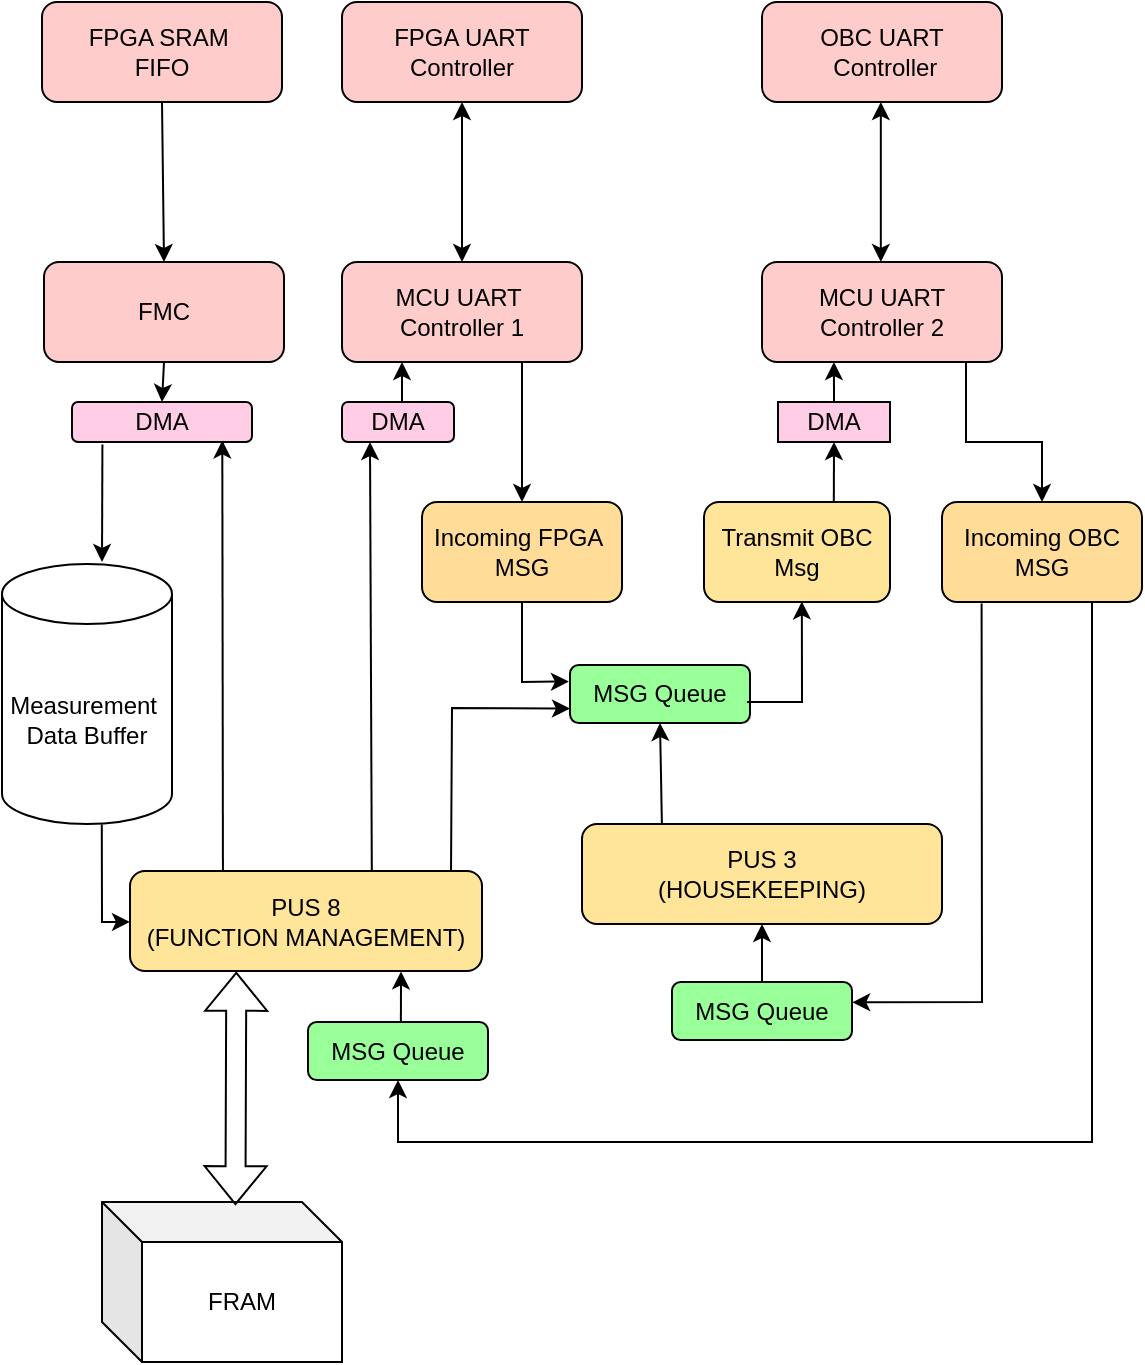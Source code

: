<mxfile version="26.1.0">
  <diagram name="Pagină-1" id="ddQv_wzsTZBWzUbWPsOU">
    <mxGraphModel dx="2120" dy="953" grid="1" gridSize="10" guides="1" tooltips="1" connect="1" arrows="1" fold="1" page="1" pageScale="1" pageWidth="827" pageHeight="1169" math="0" shadow="0">
      <root>
        <mxCell id="0" />
        <mxCell id="1" parent="0" />
        <mxCell id="Oofgd8KAAimV3NUf_qpA-2" value="Incoming OBC&#xa;MSG" style="rounded=1;whiteSpace=wrap;fillColor=#FFDD99;" parent="1" vertex="1">
          <mxGeometry x="510" y="350" width="100" height="50" as="geometry" />
        </mxCell>
        <mxCell id="Oofgd8KAAimV3NUf_qpA-3" value="PUS 8&#xa;(FUNCTION MANAGEMENT)" style="rounded=1;whiteSpace=wrap;fillColor=#FFE599;" parent="1" vertex="1">
          <mxGeometry x="104" y="534.5" width="176" height="50" as="geometry" />
        </mxCell>
        <mxCell id="Oofgd8KAAimV3NUf_qpA-4" value="PUS 3&#xa;(HOUSEKEEPING)" style="rounded=1;whiteSpace=wrap;fillColor=#FFE599;" parent="1" vertex="1">
          <mxGeometry x="330" y="511" width="180" height="50" as="geometry" />
        </mxCell>
        <mxCell id="Oofgd8KAAimV3NUf_qpA-5" value="Transmit OBC&#xa;Msg" style="rounded=1;whiteSpace=wrap;fillColor=#FFE599;" parent="1" vertex="1">
          <mxGeometry x="391" y="350" width="93" height="50" as="geometry" />
        </mxCell>
        <mxCell id="Oofgd8KAAimV3NUf_qpA-11" value="OBC UART&#xa; Controller" style="rounded=1;whiteSpace=wrap;fillColor=#FFCCCC;" parent="1" vertex="1">
          <mxGeometry x="420" y="100" width="120" height="50" as="geometry" />
        </mxCell>
        <mxCell id="Oofgd8KAAimV3NUf_qpA-13" value="FPGA UART Controller" style="rounded=1;whiteSpace=wrap;fillColor=#FFCCCC;" parent="1" vertex="1">
          <mxGeometry x="210" y="100" width="120" height="50" as="geometry" />
        </mxCell>
        <mxCell id="Oofgd8KAAimV3NUf_qpA-15" value="MCU UART&#xa;Controller 2" style="rounded=1;whiteSpace=wrap;fillColor=#FFCCCC;" parent="1" vertex="1">
          <mxGeometry x="420" y="230" width="120" height="50" as="geometry" />
        </mxCell>
        <mxCell id="Oofgd8KAAimV3NUf_qpA-29" value="" style="endArrow=classic;html=1;rounded=0;entryX=1.001;entryY=0.35;entryDx=0;entryDy=0;exitX=0.198;exitY=1.016;exitDx=0;exitDy=0;entryPerimeter=0;exitPerimeter=0;" parent="1" source="Oofgd8KAAimV3NUf_qpA-2" target="Y2emWDWQEBasdr7QZTMM-36" edge="1">
          <mxGeometry width="50" height="50" relative="1" as="geometry">
            <mxPoint x="330" y="400" as="sourcePoint" />
            <mxPoint x="574.0" y="511.0" as="targetPoint" />
            <Array as="points">
              <mxPoint x="530" y="600" />
            </Array>
          </mxGeometry>
        </mxCell>
        <mxCell id="uqsOZBm66acdyXTOZB4C-2" value="MCU UART &#xa;Controller 1" style="rounded=1;whiteSpace=wrap;fillColor=#FFCCCC;" parent="1" vertex="1">
          <mxGeometry x="210" y="230" width="120" height="50" as="geometry" />
        </mxCell>
        <mxCell id="uqsOZBm66acdyXTOZB4C-3" value="" style="endArrow=classic;html=1;rounded=0;entryX=0.25;entryY=1;entryDx=0;entryDy=0;exitX=0.687;exitY=-0.001;exitDx=0;exitDy=0;exitPerimeter=0;" parent="1" target="Y2emWDWQEBasdr7QZTMM-10" edge="1" source="Oofgd8KAAimV3NUf_qpA-3">
          <mxGeometry width="50" height="50" relative="1" as="geometry">
            <mxPoint x="270" y="560" as="sourcePoint" />
            <mxPoint x="270" y="370" as="targetPoint" />
          </mxGeometry>
        </mxCell>
        <mxCell id="uqsOZBm66acdyXTOZB4C-6" value="FRAM" style="shape=cube;whiteSpace=wrap;html=1;boundedLbl=1;backgroundOutline=1;darkOpacity=0.05;darkOpacity2=0.1;" parent="1" vertex="1">
          <mxGeometry x="90" y="700" width="120" height="80" as="geometry" />
        </mxCell>
        <mxCell id="uqsOZBm66acdyXTOZB4C-7" value="" style="shape=flexArrow;endArrow=classic;startArrow=classic;html=1;rounded=0;entryX=0.302;entryY=1.008;entryDx=0;entryDy=0;entryPerimeter=0;exitX=0.556;exitY=0.02;exitDx=0;exitDy=0;exitPerimeter=0;" parent="1" target="Oofgd8KAAimV3NUf_qpA-3" edge="1" source="uqsOZBm66acdyXTOZB4C-6">
          <mxGeometry width="100" height="100" relative="1" as="geometry">
            <mxPoint x="163.5" y="830" as="sourcePoint" />
            <mxPoint x="163.5" y="710" as="targetPoint" />
          </mxGeometry>
        </mxCell>
        <mxCell id="uqsOZBm66acdyXTOZB4C-10" value="Incoming FPGA &#xa;MSG" style="rounded=1;whiteSpace=wrap;fillColor=#FFDD99;" parent="1" vertex="1">
          <mxGeometry x="250" y="350" width="100" height="50" as="geometry" />
        </mxCell>
        <mxCell id="Y2emWDWQEBasdr7QZTMM-3" value="FMC" style="rounded=1;whiteSpace=wrap;fillColor=#FFCCCC;" vertex="1" parent="1">
          <mxGeometry x="61" y="230" width="120" height="50" as="geometry" />
        </mxCell>
        <mxCell id="Y2emWDWQEBasdr7QZTMM-4" value="FPGA SRAM &#xa;FIFO" style="rounded=1;whiteSpace=wrap;fillColor=#FFCCCC;" vertex="1" parent="1">
          <mxGeometry x="60" y="100" width="120" height="50" as="geometry" />
        </mxCell>
        <mxCell id="Y2emWDWQEBasdr7QZTMM-5" value="" style="endArrow=classic;html=1;rounded=0;exitX=0.5;exitY=1;exitDx=0;exitDy=0;entryX=0.5;entryY=0;entryDx=0;entryDy=0;" edge="1" parent="1" source="Y2emWDWQEBasdr7QZTMM-4" target="Y2emWDWQEBasdr7QZTMM-3">
          <mxGeometry width="50" height="50" relative="1" as="geometry">
            <mxPoint x="230" y="420" as="sourcePoint" />
            <mxPoint x="280" y="370" as="targetPoint" />
          </mxGeometry>
        </mxCell>
        <mxCell id="Y2emWDWQEBasdr7QZTMM-9" value="Measurement&amp;nbsp;&lt;div&gt;Data Buffer&lt;/div&gt;" style="shape=cylinder3;whiteSpace=wrap;html=1;boundedLbl=1;backgroundOutline=1;size=15;" vertex="1" parent="1">
          <mxGeometry x="40" y="381" width="85" height="130" as="geometry" />
        </mxCell>
        <mxCell id="Y2emWDWQEBasdr7QZTMM-10" value="DMA" style="rounded=1;whiteSpace=wrap;html=1;fillColor=light-dark(#FFCCE6,var(--ge-dark-color, #121212));" vertex="1" parent="1">
          <mxGeometry x="210" y="300" width="56" height="20" as="geometry" />
        </mxCell>
        <mxCell id="Y2emWDWQEBasdr7QZTMM-12" value="DMA" style="rounded=1;whiteSpace=wrap;html=1;fillColor=light-dark(#FFCCE6,var(--ge-dark-color, #121212));" vertex="1" parent="1">
          <mxGeometry x="75" y="300" width="90" height="20" as="geometry" />
        </mxCell>
        <mxCell id="Y2emWDWQEBasdr7QZTMM-15" value="" style="endArrow=classic;html=1;rounded=0;exitX=0.264;exitY=-0.001;exitDx=0;exitDy=0;entryX=0.835;entryY=0.961;entryDx=0;entryDy=0;entryPerimeter=0;exitPerimeter=0;" edge="1" parent="1" source="Oofgd8KAAimV3NUf_qpA-3" target="Y2emWDWQEBasdr7QZTMM-12">
          <mxGeometry width="50" height="50" relative="1" as="geometry">
            <mxPoint x="230" y="540" as="sourcePoint" />
            <mxPoint x="280" y="490" as="targetPoint" />
          </mxGeometry>
        </mxCell>
        <mxCell id="Y2emWDWQEBasdr7QZTMM-16" value="" style="endArrow=classic;html=1;rounded=0;exitX=0.169;exitY=1.062;exitDx=0;exitDy=0;exitPerimeter=0;" edge="1" parent="1" source="Y2emWDWQEBasdr7QZTMM-12">
          <mxGeometry width="50" height="50" relative="1" as="geometry">
            <mxPoint x="170" y="320" as="sourcePoint" />
            <mxPoint x="90" y="380" as="targetPoint" />
          </mxGeometry>
        </mxCell>
        <mxCell id="Y2emWDWQEBasdr7QZTMM-17" value="" style="endArrow=classic;html=1;rounded=0;exitX=0.587;exitY=1.002;exitDx=0;exitDy=0;exitPerimeter=0;entryX=0;entryY=0.509;entryDx=0;entryDy=0;entryPerimeter=0;" edge="1" parent="1" source="Y2emWDWQEBasdr7QZTMM-9" target="Oofgd8KAAimV3NUf_qpA-3">
          <mxGeometry width="50" height="50" relative="1" as="geometry">
            <mxPoint x="180" y="500" as="sourcePoint" />
            <mxPoint x="230" y="450" as="targetPoint" />
            <Array as="points">
              <mxPoint x="90" y="560" />
            </Array>
          </mxGeometry>
        </mxCell>
        <mxCell id="Y2emWDWQEBasdr7QZTMM-18" value="" style="endArrow=classic;startArrow=classic;html=1;rounded=0;entryX=0.5;entryY=1;entryDx=0;entryDy=0;exitX=0.5;exitY=0;exitDx=0;exitDy=0;" edge="1" parent="1" source="uqsOZBm66acdyXTOZB4C-2" target="Oofgd8KAAimV3NUf_qpA-13">
          <mxGeometry width="50" height="50" relative="1" as="geometry">
            <mxPoint x="110" y="480" as="sourcePoint" />
            <mxPoint x="160" y="430" as="targetPoint" />
          </mxGeometry>
        </mxCell>
        <mxCell id="Y2emWDWQEBasdr7QZTMM-20" value="" style="endArrow=classic;html=1;rounded=0;exitX=0.5;exitY=1;exitDx=0;exitDy=0;entryX=0.5;entryY=0;entryDx=0;entryDy=0;" edge="1" parent="1" source="Y2emWDWQEBasdr7QZTMM-3" target="Y2emWDWQEBasdr7QZTMM-12">
          <mxGeometry width="50" height="50" relative="1" as="geometry">
            <mxPoint x="110" y="480" as="sourcePoint" />
            <mxPoint x="160" y="430" as="targetPoint" />
          </mxGeometry>
        </mxCell>
        <mxCell id="Y2emWDWQEBasdr7QZTMM-21" value="" style="endArrow=classic;html=1;rounded=0;entryX=0.25;entryY=1;entryDx=0;entryDy=0;" edge="1" parent="1" target="uqsOZBm66acdyXTOZB4C-2">
          <mxGeometry width="50" height="50" relative="1" as="geometry">
            <mxPoint x="240" y="300" as="sourcePoint" />
            <mxPoint x="280" y="260" as="targetPoint" />
          </mxGeometry>
        </mxCell>
        <mxCell id="Y2emWDWQEBasdr7QZTMM-22" value="" style="endArrow=classic;startArrow=classic;html=1;rounded=0;entryX=0.5;entryY=1;entryDx=0;entryDy=0;exitX=0.5;exitY=0;exitDx=0;exitDy=0;" edge="1" parent="1">
          <mxGeometry width="50" height="50" relative="1" as="geometry">
            <mxPoint x="479.41" y="230" as="sourcePoint" />
            <mxPoint x="479.41" y="150" as="targetPoint" />
          </mxGeometry>
        </mxCell>
        <mxCell id="Y2emWDWQEBasdr7QZTMM-23" value="" style="endArrow=classic;html=1;rounded=0;exitX=0.75;exitY=1;exitDx=0;exitDy=0;" edge="1" parent="1" source="uqsOZBm66acdyXTOZB4C-2">
          <mxGeometry width="50" height="50" relative="1" as="geometry">
            <mxPoint x="270" y="510" as="sourcePoint" />
            <mxPoint x="300" y="350" as="targetPoint" />
          </mxGeometry>
        </mxCell>
        <mxCell id="Y2emWDWQEBasdr7QZTMM-24" value="DMA" style="rounded=1;whiteSpace=wrap;html=1;fillColor=light-dark(#FFCCE6,var(--ge-dark-color, #121212));arcSize=0;" vertex="1" parent="1">
          <mxGeometry x="428" y="300" width="56" height="20" as="geometry" />
        </mxCell>
        <mxCell id="Y2emWDWQEBasdr7QZTMM-30" value="" style="endArrow=classic;html=1;rounded=0;exitX=0.698;exitY=0.007;exitDx=0;exitDy=0;entryX=0.5;entryY=1;entryDx=0;entryDy=0;exitPerimeter=0;" edge="1" parent="1" source="Oofgd8KAAimV3NUf_qpA-5" target="Y2emWDWQEBasdr7QZTMM-24">
          <mxGeometry width="50" height="50" relative="1" as="geometry">
            <mxPoint x="380" y="450" as="sourcePoint" />
            <mxPoint x="430" y="400" as="targetPoint" />
          </mxGeometry>
        </mxCell>
        <mxCell id="Y2emWDWQEBasdr7QZTMM-31" value="" style="endArrow=classic;html=1;rounded=0;exitX=0.394;exitY=-0.002;exitDx=0;exitDy=0;entryX=0.25;entryY=1;entryDx=0;entryDy=0;exitPerimeter=0;" edge="1" parent="1">
          <mxGeometry width="50" height="50" relative="1" as="geometry">
            <mxPoint x="456.014" y="300.0" as="sourcePoint" />
            <mxPoint x="455.95" y="280.04" as="targetPoint" />
          </mxGeometry>
        </mxCell>
        <mxCell id="Y2emWDWQEBasdr7QZTMM-32" value="" style="endArrow=classic;html=1;rounded=0;exitX=0.85;exitY=1;exitDx=0;exitDy=0;exitPerimeter=0;entryX=0.5;entryY=0;entryDx=0;entryDy=0;" edge="1" parent="1" source="Oofgd8KAAimV3NUf_qpA-15" target="Oofgd8KAAimV3NUf_qpA-2">
          <mxGeometry width="50" height="50" relative="1" as="geometry">
            <mxPoint x="430" y="470" as="sourcePoint" />
            <mxPoint x="480" y="420" as="targetPoint" />
            <Array as="points">
              <mxPoint x="522" y="320" />
              <mxPoint x="560" y="320" />
            </Array>
          </mxGeometry>
        </mxCell>
        <mxCell id="Y2emWDWQEBasdr7QZTMM-33" value="MSG Queue" style="rounded=1;whiteSpace=wrap;html=1;fillColor=light-dark(#99FF99,var(--ge-dark-color, #121212));" vertex="1" parent="1">
          <mxGeometry x="324" y="431.5" width="90" height="29" as="geometry" />
        </mxCell>
        <mxCell id="Y2emWDWQEBasdr7QZTMM-34" value="" style="endArrow=classic;html=1;rounded=0;exitX=0.5;exitY=1;exitDx=0;exitDy=0;entryX=-0.006;entryY=0.284;entryDx=0;entryDy=0;entryPerimeter=0;" edge="1" parent="1" source="uqsOZBm66acdyXTOZB4C-10" target="Y2emWDWQEBasdr7QZTMM-33">
          <mxGeometry width="50" height="50" relative="1" as="geometry">
            <mxPoint x="250" y="500" as="sourcePoint" />
            <mxPoint x="320" y="440" as="targetPoint" />
            <Array as="points">
              <mxPoint x="300" y="440" />
            </Array>
          </mxGeometry>
        </mxCell>
        <mxCell id="Y2emWDWQEBasdr7QZTMM-35" value="" style="endArrow=classic;html=1;rounded=0;exitX=0.912;exitY=-0.001;exitDx=0;exitDy=0;exitPerimeter=0;entryX=0;entryY=0.75;entryDx=0;entryDy=0;" edge="1" parent="1" source="Oofgd8KAAimV3NUf_qpA-3" target="Y2emWDWQEBasdr7QZTMM-33">
          <mxGeometry width="50" height="50" relative="1" as="geometry">
            <mxPoint x="240" y="560" as="sourcePoint" />
            <mxPoint x="290" y="510" as="targetPoint" />
            <Array as="points">
              <mxPoint x="265" y="453" />
            </Array>
          </mxGeometry>
        </mxCell>
        <mxCell id="Y2emWDWQEBasdr7QZTMM-36" value="MSG Queue" style="rounded=1;whiteSpace=wrap;html=1;fillColor=light-dark(#99FF99,var(--ge-dark-color, #121212));" vertex="1" parent="1">
          <mxGeometry x="375" y="590" width="90" height="29" as="geometry" />
        </mxCell>
        <mxCell id="Y2emWDWQEBasdr7QZTMM-37" value="MSG Queue" style="rounded=1;whiteSpace=wrap;html=1;fillColor=light-dark(#99FF99,var(--ge-dark-color, #121212));" vertex="1" parent="1">
          <mxGeometry x="193" y="610" width="90" height="29" as="geometry" />
        </mxCell>
        <mxCell id="Y2emWDWQEBasdr7QZTMM-38" value="" style="endArrow=classic;html=1;rounded=0;entryX=0.526;entryY=0.994;entryDx=0;entryDy=0;entryPerimeter=0;" edge="1" parent="1" target="Oofgd8KAAimV3NUf_qpA-5">
          <mxGeometry width="50" height="50" relative="1" as="geometry">
            <mxPoint x="412.5" y="450" as="sourcePoint" />
            <mxPoint x="462.5" y="400" as="targetPoint" />
            <Array as="points">
              <mxPoint x="440" y="450" />
            </Array>
          </mxGeometry>
        </mxCell>
        <mxCell id="Y2emWDWQEBasdr7QZTMM-39" value="" style="endArrow=classic;html=1;rounded=0;exitX=0.5;exitY=0;exitDx=0;exitDy=0;entryX=0.5;entryY=1;entryDx=0;entryDy=0;" edge="1" parent="1" source="Y2emWDWQEBasdr7QZTMM-36" target="Oofgd8KAAimV3NUf_qpA-4">
          <mxGeometry width="50" height="50" relative="1" as="geometry">
            <mxPoint x="260" y="540" as="sourcePoint" />
            <mxPoint x="310" y="490" as="targetPoint" />
          </mxGeometry>
        </mxCell>
        <mxCell id="Y2emWDWQEBasdr7QZTMM-41" value="" style="endArrow=classic;html=1;rounded=0;exitX=0.75;exitY=1;exitDx=0;exitDy=0;entryX=0.5;entryY=1;entryDx=0;entryDy=0;" edge="1" parent="1" source="Oofgd8KAAimV3NUf_qpA-2" target="Y2emWDWQEBasdr7QZTMM-37">
          <mxGeometry width="50" height="50" relative="1" as="geometry">
            <mxPoint x="610" y="500" as="sourcePoint" />
            <mxPoint x="660" y="450" as="targetPoint" />
            <Array as="points">
              <mxPoint x="585" y="670" />
              <mxPoint x="238" y="670" />
            </Array>
          </mxGeometry>
        </mxCell>
        <mxCell id="Y2emWDWQEBasdr7QZTMM-42" value="" style="endArrow=classic;html=1;rounded=0;exitX=0.516;exitY=0.006;exitDx=0;exitDy=0;entryX=0.77;entryY=1.004;entryDx=0;entryDy=0;entryPerimeter=0;exitPerimeter=0;" edge="1" parent="1" source="Y2emWDWQEBasdr7QZTMM-37" target="Oofgd8KAAimV3NUf_qpA-3">
          <mxGeometry width="50" height="50" relative="1" as="geometry">
            <mxPoint x="100" y="520" as="sourcePoint" />
            <mxPoint x="150" y="470" as="targetPoint" />
          </mxGeometry>
        </mxCell>
        <mxCell id="Y2emWDWQEBasdr7QZTMM-43" value="" style="endArrow=classic;html=1;rounded=0;entryX=0.5;entryY=1;entryDx=0;entryDy=0;exitX=0.222;exitY=0.007;exitDx=0;exitDy=0;exitPerimeter=0;" edge="1" parent="1" source="Oofgd8KAAimV3NUf_qpA-4" target="Y2emWDWQEBasdr7QZTMM-33">
          <mxGeometry width="50" height="50" relative="1" as="geometry">
            <mxPoint x="370" y="540" as="sourcePoint" />
            <mxPoint x="470" y="485" as="targetPoint" />
          </mxGeometry>
        </mxCell>
      </root>
    </mxGraphModel>
  </diagram>
</mxfile>
